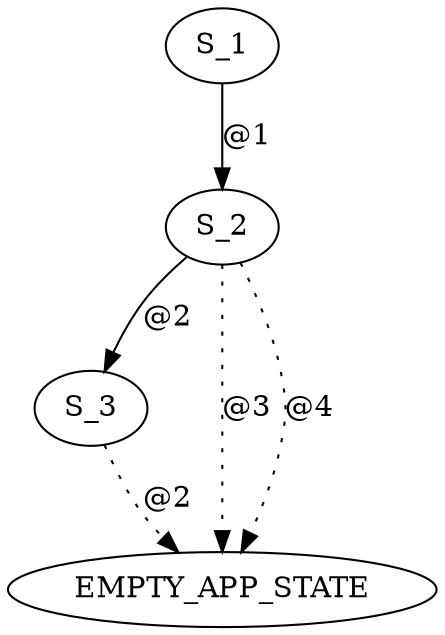 digraph graphtest {
  S_1 -> S_2  [ label="@1"] ;
  S_2 -> S_3  [ label="@2"] ;
  S_2 -> EMPTY_APP_STATE  [ style=dotted,label="@3"] ;
  S_2 -> EMPTY_APP_STATE  [ style=dotted,label="@4"] ;
  S_3 -> EMPTY_APP_STATE  [ style=dotted,label="@2"] ;
}